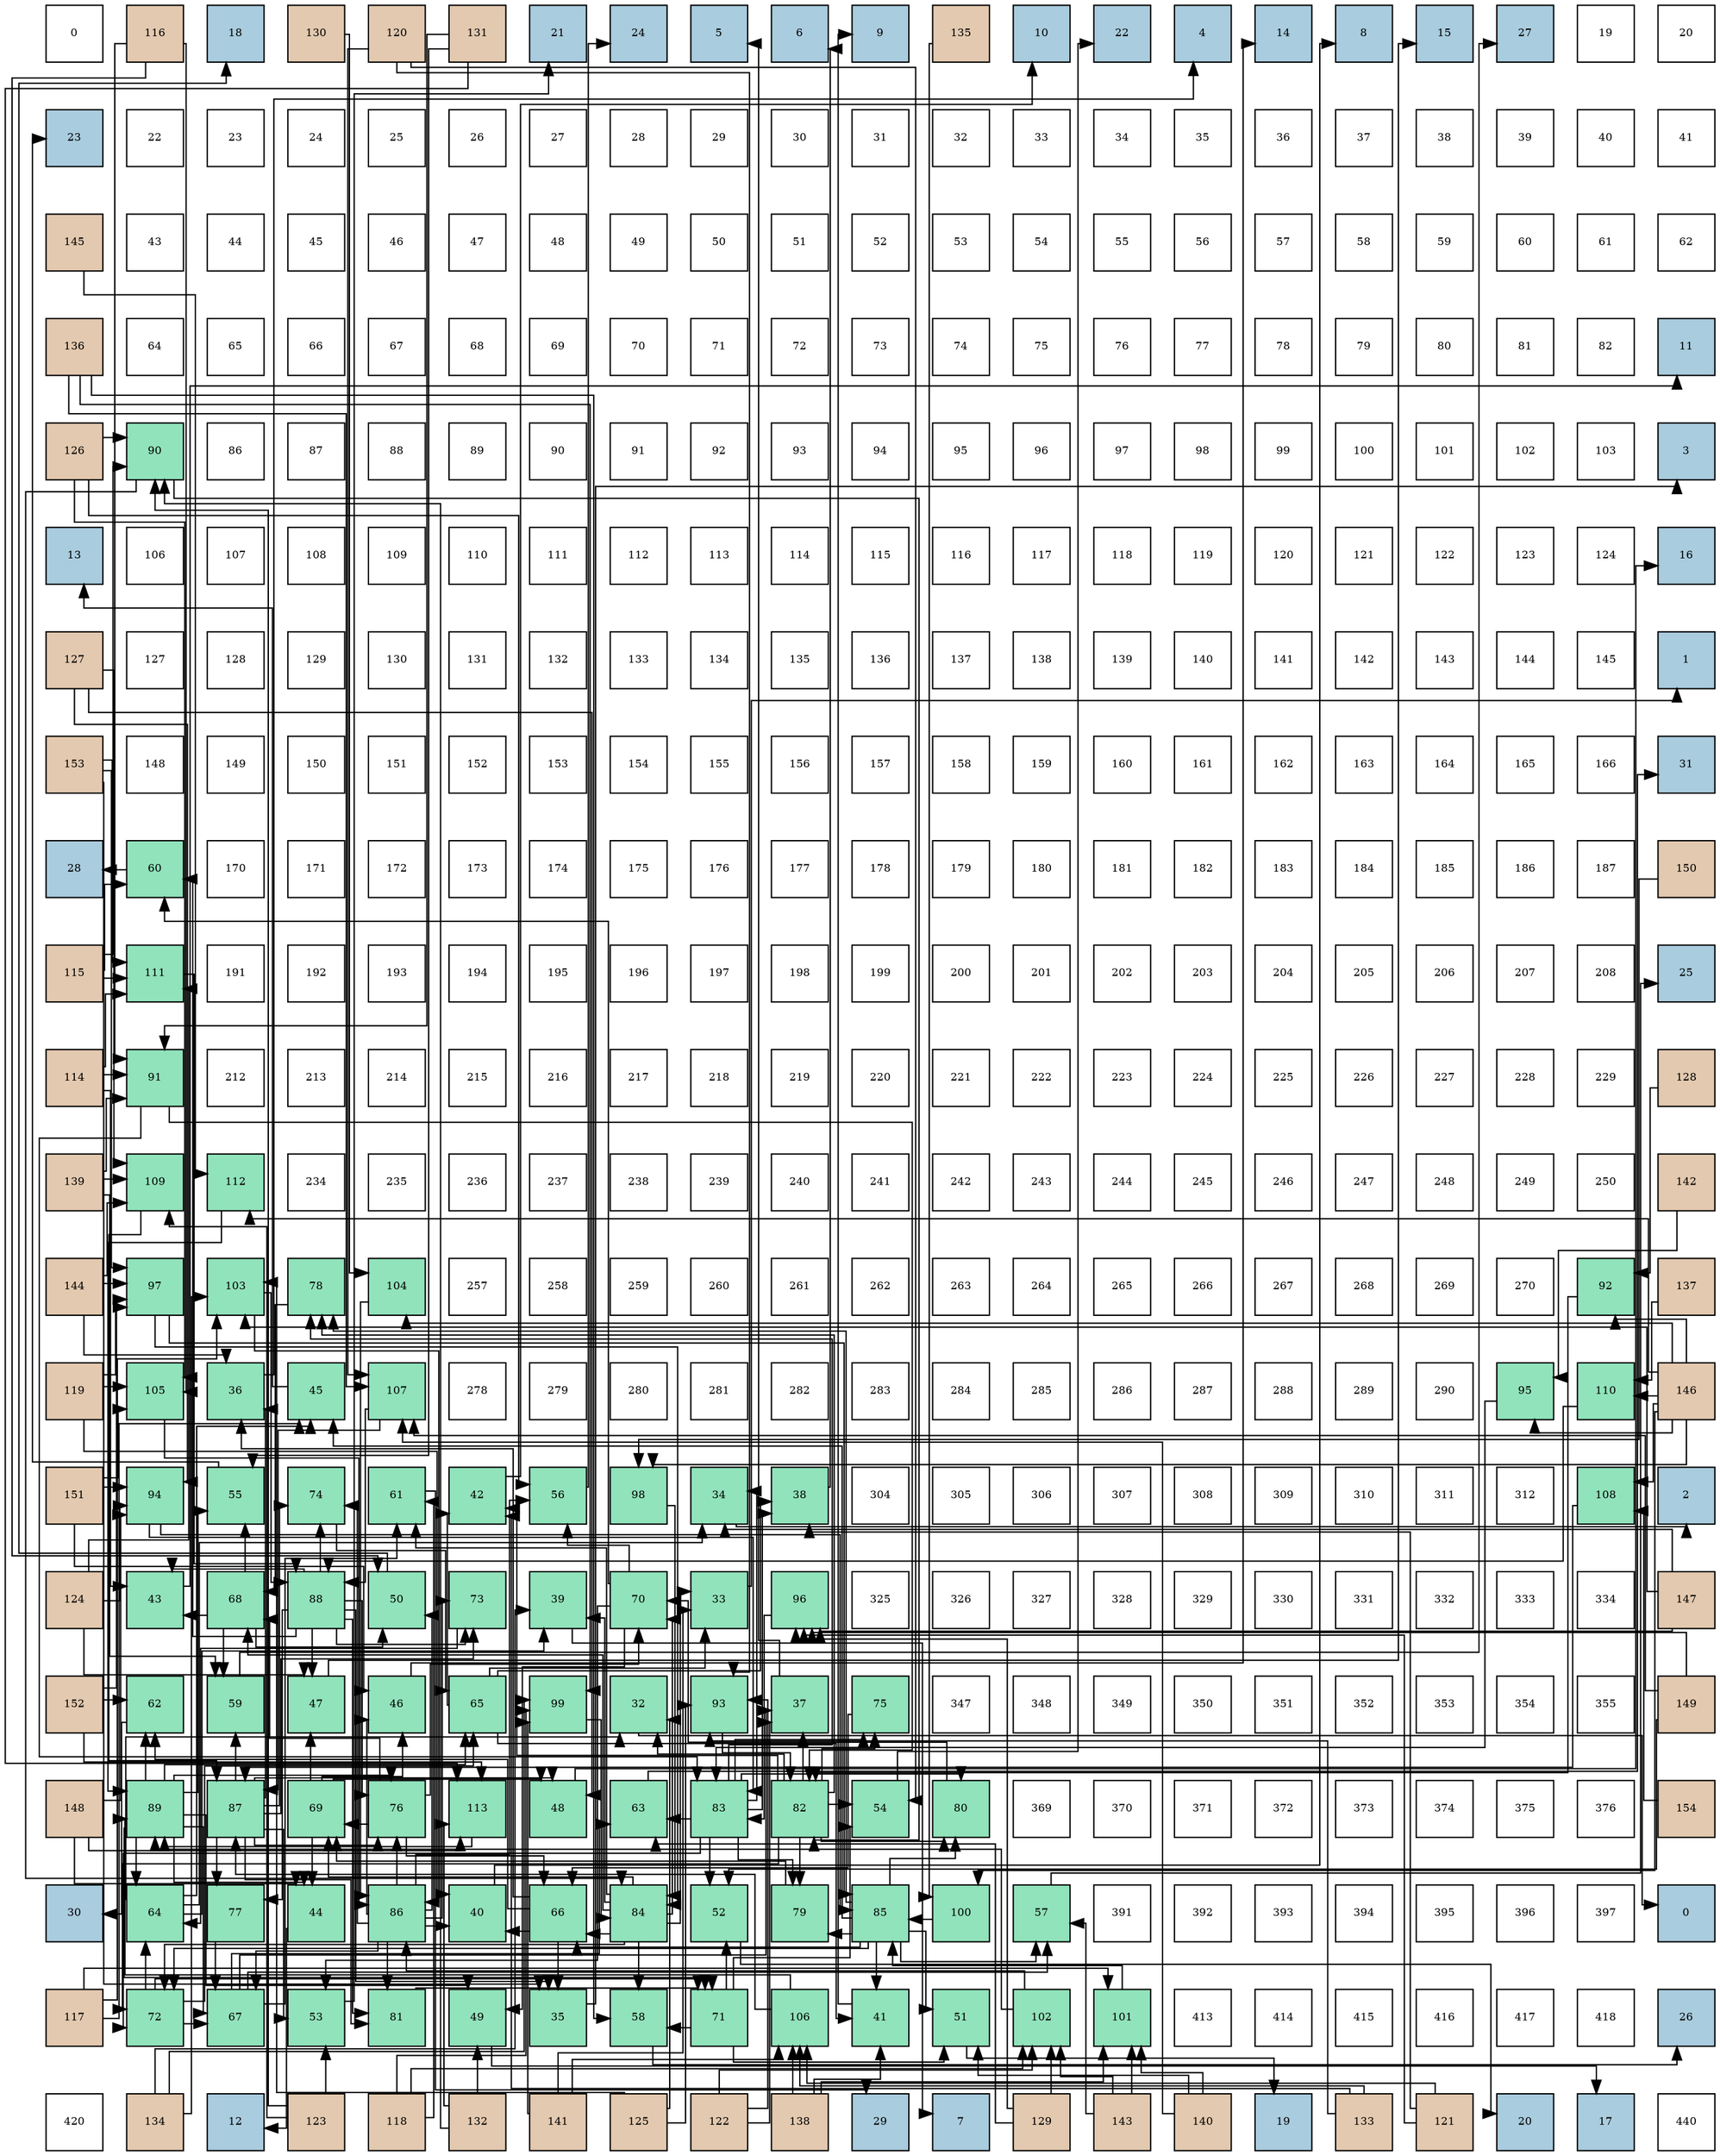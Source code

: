 digraph layout{
 rankdir=TB;
 splines=ortho;
 node [style=filled shape=square fixedsize=true width=0.6];
0[label="0", fontsize=8, fillcolor="#ffffff"];
1[label="116", fontsize=8, fillcolor="#e3c9af"];
2[label="18", fontsize=8, fillcolor="#a9ccde"];
3[label="130", fontsize=8, fillcolor="#e3c9af"];
4[label="120", fontsize=8, fillcolor="#e3c9af"];
5[label="131", fontsize=8, fillcolor="#e3c9af"];
6[label="21", fontsize=8, fillcolor="#a9ccde"];
7[label="24", fontsize=8, fillcolor="#a9ccde"];
8[label="5", fontsize=8, fillcolor="#a9ccde"];
9[label="6", fontsize=8, fillcolor="#a9ccde"];
10[label="9", fontsize=8, fillcolor="#a9ccde"];
11[label="135", fontsize=8, fillcolor="#e3c9af"];
12[label="10", fontsize=8, fillcolor="#a9ccde"];
13[label="22", fontsize=8, fillcolor="#a9ccde"];
14[label="4", fontsize=8, fillcolor="#a9ccde"];
15[label="14", fontsize=8, fillcolor="#a9ccde"];
16[label="8", fontsize=8, fillcolor="#a9ccde"];
17[label="15", fontsize=8, fillcolor="#a9ccde"];
18[label="27", fontsize=8, fillcolor="#a9ccde"];
19[label="19", fontsize=8, fillcolor="#ffffff"];
20[label="20", fontsize=8, fillcolor="#ffffff"];
21[label="23", fontsize=8, fillcolor="#a9ccde"];
22[label="22", fontsize=8, fillcolor="#ffffff"];
23[label="23", fontsize=8, fillcolor="#ffffff"];
24[label="24", fontsize=8, fillcolor="#ffffff"];
25[label="25", fontsize=8, fillcolor="#ffffff"];
26[label="26", fontsize=8, fillcolor="#ffffff"];
27[label="27", fontsize=8, fillcolor="#ffffff"];
28[label="28", fontsize=8, fillcolor="#ffffff"];
29[label="29", fontsize=8, fillcolor="#ffffff"];
30[label="30", fontsize=8, fillcolor="#ffffff"];
31[label="31", fontsize=8, fillcolor="#ffffff"];
32[label="32", fontsize=8, fillcolor="#ffffff"];
33[label="33", fontsize=8, fillcolor="#ffffff"];
34[label="34", fontsize=8, fillcolor="#ffffff"];
35[label="35", fontsize=8, fillcolor="#ffffff"];
36[label="36", fontsize=8, fillcolor="#ffffff"];
37[label="37", fontsize=8, fillcolor="#ffffff"];
38[label="38", fontsize=8, fillcolor="#ffffff"];
39[label="39", fontsize=8, fillcolor="#ffffff"];
40[label="40", fontsize=8, fillcolor="#ffffff"];
41[label="41", fontsize=8, fillcolor="#ffffff"];
42[label="145", fontsize=8, fillcolor="#e3c9af"];
43[label="43", fontsize=8, fillcolor="#ffffff"];
44[label="44", fontsize=8, fillcolor="#ffffff"];
45[label="45", fontsize=8, fillcolor="#ffffff"];
46[label="46", fontsize=8, fillcolor="#ffffff"];
47[label="47", fontsize=8, fillcolor="#ffffff"];
48[label="48", fontsize=8, fillcolor="#ffffff"];
49[label="49", fontsize=8, fillcolor="#ffffff"];
50[label="50", fontsize=8, fillcolor="#ffffff"];
51[label="51", fontsize=8, fillcolor="#ffffff"];
52[label="52", fontsize=8, fillcolor="#ffffff"];
53[label="53", fontsize=8, fillcolor="#ffffff"];
54[label="54", fontsize=8, fillcolor="#ffffff"];
55[label="55", fontsize=8, fillcolor="#ffffff"];
56[label="56", fontsize=8, fillcolor="#ffffff"];
57[label="57", fontsize=8, fillcolor="#ffffff"];
58[label="58", fontsize=8, fillcolor="#ffffff"];
59[label="59", fontsize=8, fillcolor="#ffffff"];
60[label="60", fontsize=8, fillcolor="#ffffff"];
61[label="61", fontsize=8, fillcolor="#ffffff"];
62[label="62", fontsize=8, fillcolor="#ffffff"];
63[label="136", fontsize=8, fillcolor="#e3c9af"];
64[label="64", fontsize=8, fillcolor="#ffffff"];
65[label="65", fontsize=8, fillcolor="#ffffff"];
66[label="66", fontsize=8, fillcolor="#ffffff"];
67[label="67", fontsize=8, fillcolor="#ffffff"];
68[label="68", fontsize=8, fillcolor="#ffffff"];
69[label="69", fontsize=8, fillcolor="#ffffff"];
70[label="70", fontsize=8, fillcolor="#ffffff"];
71[label="71", fontsize=8, fillcolor="#ffffff"];
72[label="72", fontsize=8, fillcolor="#ffffff"];
73[label="73", fontsize=8, fillcolor="#ffffff"];
74[label="74", fontsize=8, fillcolor="#ffffff"];
75[label="75", fontsize=8, fillcolor="#ffffff"];
76[label="76", fontsize=8, fillcolor="#ffffff"];
77[label="77", fontsize=8, fillcolor="#ffffff"];
78[label="78", fontsize=8, fillcolor="#ffffff"];
79[label="79", fontsize=8, fillcolor="#ffffff"];
80[label="80", fontsize=8, fillcolor="#ffffff"];
81[label="81", fontsize=8, fillcolor="#ffffff"];
82[label="82", fontsize=8, fillcolor="#ffffff"];
83[label="11", fontsize=8, fillcolor="#a9ccde"];
84[label="126", fontsize=8, fillcolor="#e3c9af"];
85[label="90", fontsize=8, fillcolor="#91e3bb"];
86[label="86", fontsize=8, fillcolor="#ffffff"];
87[label="87", fontsize=8, fillcolor="#ffffff"];
88[label="88", fontsize=8, fillcolor="#ffffff"];
89[label="89", fontsize=8, fillcolor="#ffffff"];
90[label="90", fontsize=8, fillcolor="#ffffff"];
91[label="91", fontsize=8, fillcolor="#ffffff"];
92[label="92", fontsize=8, fillcolor="#ffffff"];
93[label="93", fontsize=8, fillcolor="#ffffff"];
94[label="94", fontsize=8, fillcolor="#ffffff"];
95[label="95", fontsize=8, fillcolor="#ffffff"];
96[label="96", fontsize=8, fillcolor="#ffffff"];
97[label="97", fontsize=8, fillcolor="#ffffff"];
98[label="98", fontsize=8, fillcolor="#ffffff"];
99[label="99", fontsize=8, fillcolor="#ffffff"];
100[label="100", fontsize=8, fillcolor="#ffffff"];
101[label="101", fontsize=8, fillcolor="#ffffff"];
102[label="102", fontsize=8, fillcolor="#ffffff"];
103[label="103", fontsize=8, fillcolor="#ffffff"];
104[label="3", fontsize=8, fillcolor="#a9ccde"];
105[label="13", fontsize=8, fillcolor="#a9ccde"];
106[label="106", fontsize=8, fillcolor="#ffffff"];
107[label="107", fontsize=8, fillcolor="#ffffff"];
108[label="108", fontsize=8, fillcolor="#ffffff"];
109[label="109", fontsize=8, fillcolor="#ffffff"];
110[label="110", fontsize=8, fillcolor="#ffffff"];
111[label="111", fontsize=8, fillcolor="#ffffff"];
112[label="112", fontsize=8, fillcolor="#ffffff"];
113[label="113", fontsize=8, fillcolor="#ffffff"];
114[label="114", fontsize=8, fillcolor="#ffffff"];
115[label="115", fontsize=8, fillcolor="#ffffff"];
116[label="116", fontsize=8, fillcolor="#ffffff"];
117[label="117", fontsize=8, fillcolor="#ffffff"];
118[label="118", fontsize=8, fillcolor="#ffffff"];
119[label="119", fontsize=8, fillcolor="#ffffff"];
120[label="120", fontsize=8, fillcolor="#ffffff"];
121[label="121", fontsize=8, fillcolor="#ffffff"];
122[label="122", fontsize=8, fillcolor="#ffffff"];
123[label="123", fontsize=8, fillcolor="#ffffff"];
124[label="124", fontsize=8, fillcolor="#ffffff"];
125[label="16", fontsize=8, fillcolor="#a9ccde"];
126[label="127", fontsize=8, fillcolor="#e3c9af"];
127[label="127", fontsize=8, fillcolor="#ffffff"];
128[label="128", fontsize=8, fillcolor="#ffffff"];
129[label="129", fontsize=8, fillcolor="#ffffff"];
130[label="130", fontsize=8, fillcolor="#ffffff"];
131[label="131", fontsize=8, fillcolor="#ffffff"];
132[label="132", fontsize=8, fillcolor="#ffffff"];
133[label="133", fontsize=8, fillcolor="#ffffff"];
134[label="134", fontsize=8, fillcolor="#ffffff"];
135[label="135", fontsize=8, fillcolor="#ffffff"];
136[label="136", fontsize=8, fillcolor="#ffffff"];
137[label="137", fontsize=8, fillcolor="#ffffff"];
138[label="138", fontsize=8, fillcolor="#ffffff"];
139[label="139", fontsize=8, fillcolor="#ffffff"];
140[label="140", fontsize=8, fillcolor="#ffffff"];
141[label="141", fontsize=8, fillcolor="#ffffff"];
142[label="142", fontsize=8, fillcolor="#ffffff"];
143[label="143", fontsize=8, fillcolor="#ffffff"];
144[label="144", fontsize=8, fillcolor="#ffffff"];
145[label="145", fontsize=8, fillcolor="#ffffff"];
146[label="1", fontsize=8, fillcolor="#a9ccde"];
147[label="153", fontsize=8, fillcolor="#e3c9af"];
148[label="148", fontsize=8, fillcolor="#ffffff"];
149[label="149", fontsize=8, fillcolor="#ffffff"];
150[label="150", fontsize=8, fillcolor="#ffffff"];
151[label="151", fontsize=8, fillcolor="#ffffff"];
152[label="152", fontsize=8, fillcolor="#ffffff"];
153[label="153", fontsize=8, fillcolor="#ffffff"];
154[label="154", fontsize=8, fillcolor="#ffffff"];
155[label="155", fontsize=8, fillcolor="#ffffff"];
156[label="156", fontsize=8, fillcolor="#ffffff"];
157[label="157", fontsize=8, fillcolor="#ffffff"];
158[label="158", fontsize=8, fillcolor="#ffffff"];
159[label="159", fontsize=8, fillcolor="#ffffff"];
160[label="160", fontsize=8, fillcolor="#ffffff"];
161[label="161", fontsize=8, fillcolor="#ffffff"];
162[label="162", fontsize=8, fillcolor="#ffffff"];
163[label="163", fontsize=8, fillcolor="#ffffff"];
164[label="164", fontsize=8, fillcolor="#ffffff"];
165[label="165", fontsize=8, fillcolor="#ffffff"];
166[label="166", fontsize=8, fillcolor="#ffffff"];
167[label="31", fontsize=8, fillcolor="#a9ccde"];
168[label="28", fontsize=8, fillcolor="#a9ccde"];
169[label="60", fontsize=8, fillcolor="#91e3bb"];
170[label="170", fontsize=8, fillcolor="#ffffff"];
171[label="171", fontsize=8, fillcolor="#ffffff"];
172[label="172", fontsize=8, fillcolor="#ffffff"];
173[label="173", fontsize=8, fillcolor="#ffffff"];
174[label="174", fontsize=8, fillcolor="#ffffff"];
175[label="175", fontsize=8, fillcolor="#ffffff"];
176[label="176", fontsize=8, fillcolor="#ffffff"];
177[label="177", fontsize=8, fillcolor="#ffffff"];
178[label="178", fontsize=8, fillcolor="#ffffff"];
179[label="179", fontsize=8, fillcolor="#ffffff"];
180[label="180", fontsize=8, fillcolor="#ffffff"];
181[label="181", fontsize=8, fillcolor="#ffffff"];
182[label="182", fontsize=8, fillcolor="#ffffff"];
183[label="183", fontsize=8, fillcolor="#ffffff"];
184[label="184", fontsize=8, fillcolor="#ffffff"];
185[label="185", fontsize=8, fillcolor="#ffffff"];
186[label="186", fontsize=8, fillcolor="#ffffff"];
187[label="187", fontsize=8, fillcolor="#ffffff"];
188[label="150", fontsize=8, fillcolor="#e3c9af"];
189[label="115", fontsize=8, fillcolor="#e3c9af"];
190[label="111", fontsize=8, fillcolor="#91e3bb"];
191[label="191", fontsize=8, fillcolor="#ffffff"];
192[label="192", fontsize=8, fillcolor="#ffffff"];
193[label="193", fontsize=8, fillcolor="#ffffff"];
194[label="194", fontsize=8, fillcolor="#ffffff"];
195[label="195", fontsize=8, fillcolor="#ffffff"];
196[label="196", fontsize=8, fillcolor="#ffffff"];
197[label="197", fontsize=8, fillcolor="#ffffff"];
198[label="198", fontsize=8, fillcolor="#ffffff"];
199[label="199", fontsize=8, fillcolor="#ffffff"];
200[label="200", fontsize=8, fillcolor="#ffffff"];
201[label="201", fontsize=8, fillcolor="#ffffff"];
202[label="202", fontsize=8, fillcolor="#ffffff"];
203[label="203", fontsize=8, fillcolor="#ffffff"];
204[label="204", fontsize=8, fillcolor="#ffffff"];
205[label="205", fontsize=8, fillcolor="#ffffff"];
206[label="206", fontsize=8, fillcolor="#ffffff"];
207[label="207", fontsize=8, fillcolor="#ffffff"];
208[label="208", fontsize=8, fillcolor="#ffffff"];
209[label="25", fontsize=8, fillcolor="#a9ccde"];
210[label="114", fontsize=8, fillcolor="#e3c9af"];
211[label="91", fontsize=8, fillcolor="#91e3bb"];
212[label="212", fontsize=8, fillcolor="#ffffff"];
213[label="213", fontsize=8, fillcolor="#ffffff"];
214[label="214", fontsize=8, fillcolor="#ffffff"];
215[label="215", fontsize=8, fillcolor="#ffffff"];
216[label="216", fontsize=8, fillcolor="#ffffff"];
217[label="217", fontsize=8, fillcolor="#ffffff"];
218[label="218", fontsize=8, fillcolor="#ffffff"];
219[label="219", fontsize=8, fillcolor="#ffffff"];
220[label="220", fontsize=8, fillcolor="#ffffff"];
221[label="221", fontsize=8, fillcolor="#ffffff"];
222[label="222", fontsize=8, fillcolor="#ffffff"];
223[label="223", fontsize=8, fillcolor="#ffffff"];
224[label="224", fontsize=8, fillcolor="#ffffff"];
225[label="225", fontsize=8, fillcolor="#ffffff"];
226[label="226", fontsize=8, fillcolor="#ffffff"];
227[label="227", fontsize=8, fillcolor="#ffffff"];
228[label="228", fontsize=8, fillcolor="#ffffff"];
229[label="229", fontsize=8, fillcolor="#ffffff"];
230[label="128", fontsize=8, fillcolor="#e3c9af"];
231[label="139", fontsize=8, fillcolor="#e3c9af"];
232[label="109", fontsize=8, fillcolor="#91e3bb"];
233[label="112", fontsize=8, fillcolor="#91e3bb"];
234[label="234", fontsize=8, fillcolor="#ffffff"];
235[label="235", fontsize=8, fillcolor="#ffffff"];
236[label="236", fontsize=8, fillcolor="#ffffff"];
237[label="237", fontsize=8, fillcolor="#ffffff"];
238[label="238", fontsize=8, fillcolor="#ffffff"];
239[label="239", fontsize=8, fillcolor="#ffffff"];
240[label="240", fontsize=8, fillcolor="#ffffff"];
241[label="241", fontsize=8, fillcolor="#ffffff"];
242[label="242", fontsize=8, fillcolor="#ffffff"];
243[label="243", fontsize=8, fillcolor="#ffffff"];
244[label="244", fontsize=8, fillcolor="#ffffff"];
245[label="245", fontsize=8, fillcolor="#ffffff"];
246[label="246", fontsize=8, fillcolor="#ffffff"];
247[label="247", fontsize=8, fillcolor="#ffffff"];
248[label="248", fontsize=8, fillcolor="#ffffff"];
249[label="249", fontsize=8, fillcolor="#ffffff"];
250[label="250", fontsize=8, fillcolor="#ffffff"];
251[label="142", fontsize=8, fillcolor="#e3c9af"];
252[label="144", fontsize=8, fillcolor="#e3c9af"];
253[label="97", fontsize=8, fillcolor="#91e3bb"];
254[label="103", fontsize=8, fillcolor="#91e3bb"];
255[label="78", fontsize=8, fillcolor="#91e3bb"];
256[label="104", fontsize=8, fillcolor="#91e3bb"];
257[label="257", fontsize=8, fillcolor="#ffffff"];
258[label="258", fontsize=8, fillcolor="#ffffff"];
259[label="259", fontsize=8, fillcolor="#ffffff"];
260[label="260", fontsize=8, fillcolor="#ffffff"];
261[label="261", fontsize=8, fillcolor="#ffffff"];
262[label="262", fontsize=8, fillcolor="#ffffff"];
263[label="263", fontsize=8, fillcolor="#ffffff"];
264[label="264", fontsize=8, fillcolor="#ffffff"];
265[label="265", fontsize=8, fillcolor="#ffffff"];
266[label="266", fontsize=8, fillcolor="#ffffff"];
267[label="267", fontsize=8, fillcolor="#ffffff"];
268[label="268", fontsize=8, fillcolor="#ffffff"];
269[label="269", fontsize=8, fillcolor="#ffffff"];
270[label="270", fontsize=8, fillcolor="#ffffff"];
271[label="92", fontsize=8, fillcolor="#91e3bb"];
272[label="137", fontsize=8, fillcolor="#e3c9af"];
273[label="119", fontsize=8, fillcolor="#e3c9af"];
274[label="105", fontsize=8, fillcolor="#91e3bb"];
275[label="36", fontsize=8, fillcolor="#91e3bb"];
276[label="45", fontsize=8, fillcolor="#91e3bb"];
277[label="107", fontsize=8, fillcolor="#91e3bb"];
278[label="278", fontsize=8, fillcolor="#ffffff"];
279[label="279", fontsize=8, fillcolor="#ffffff"];
280[label="280", fontsize=8, fillcolor="#ffffff"];
281[label="281", fontsize=8, fillcolor="#ffffff"];
282[label="282", fontsize=8, fillcolor="#ffffff"];
283[label="283", fontsize=8, fillcolor="#ffffff"];
284[label="284", fontsize=8, fillcolor="#ffffff"];
285[label="285", fontsize=8, fillcolor="#ffffff"];
286[label="286", fontsize=8, fillcolor="#ffffff"];
287[label="287", fontsize=8, fillcolor="#ffffff"];
288[label="288", fontsize=8, fillcolor="#ffffff"];
289[label="289", fontsize=8, fillcolor="#ffffff"];
290[label="290", fontsize=8, fillcolor="#ffffff"];
291[label="95", fontsize=8, fillcolor="#91e3bb"];
292[label="110", fontsize=8, fillcolor="#91e3bb"];
293[label="146", fontsize=8, fillcolor="#e3c9af"];
294[label="151", fontsize=8, fillcolor="#e3c9af"];
295[label="94", fontsize=8, fillcolor="#91e3bb"];
296[label="55", fontsize=8, fillcolor="#91e3bb"];
297[label="74", fontsize=8, fillcolor="#91e3bb"];
298[label="61", fontsize=8, fillcolor="#91e3bb"];
299[label="42", fontsize=8, fillcolor="#91e3bb"];
300[label="56", fontsize=8, fillcolor="#91e3bb"];
301[label="98", fontsize=8, fillcolor="#91e3bb"];
302[label="34", fontsize=8, fillcolor="#91e3bb"];
303[label="38", fontsize=8, fillcolor="#91e3bb"];
304[label="304", fontsize=8, fillcolor="#ffffff"];
305[label="305", fontsize=8, fillcolor="#ffffff"];
306[label="306", fontsize=8, fillcolor="#ffffff"];
307[label="307", fontsize=8, fillcolor="#ffffff"];
308[label="308", fontsize=8, fillcolor="#ffffff"];
309[label="309", fontsize=8, fillcolor="#ffffff"];
310[label="310", fontsize=8, fillcolor="#ffffff"];
311[label="311", fontsize=8, fillcolor="#ffffff"];
312[label="312", fontsize=8, fillcolor="#ffffff"];
313[label="108", fontsize=8, fillcolor="#91e3bb"];
314[label="2", fontsize=8, fillcolor="#a9ccde"];
315[label="124", fontsize=8, fillcolor="#e3c9af"];
316[label="43", fontsize=8, fillcolor="#91e3bb"];
317[label="68", fontsize=8, fillcolor="#91e3bb"];
318[label="88", fontsize=8, fillcolor="#91e3bb"];
319[label="50", fontsize=8, fillcolor="#91e3bb"];
320[label="73", fontsize=8, fillcolor="#91e3bb"];
321[label="39", fontsize=8, fillcolor="#91e3bb"];
322[label="70", fontsize=8, fillcolor="#91e3bb"];
323[label="33", fontsize=8, fillcolor="#91e3bb"];
324[label="96", fontsize=8, fillcolor="#91e3bb"];
325[label="325", fontsize=8, fillcolor="#ffffff"];
326[label="326", fontsize=8, fillcolor="#ffffff"];
327[label="327", fontsize=8, fillcolor="#ffffff"];
328[label="328", fontsize=8, fillcolor="#ffffff"];
329[label="329", fontsize=8, fillcolor="#ffffff"];
330[label="330", fontsize=8, fillcolor="#ffffff"];
331[label="331", fontsize=8, fillcolor="#ffffff"];
332[label="332", fontsize=8, fillcolor="#ffffff"];
333[label="333", fontsize=8, fillcolor="#ffffff"];
334[label="334", fontsize=8, fillcolor="#ffffff"];
335[label="147", fontsize=8, fillcolor="#e3c9af"];
336[label="152", fontsize=8, fillcolor="#e3c9af"];
337[label="62", fontsize=8, fillcolor="#91e3bb"];
338[label="59", fontsize=8, fillcolor="#91e3bb"];
339[label="47", fontsize=8, fillcolor="#91e3bb"];
340[label="46", fontsize=8, fillcolor="#91e3bb"];
341[label="65", fontsize=8, fillcolor="#91e3bb"];
342[label="99", fontsize=8, fillcolor="#91e3bb"];
343[label="32", fontsize=8, fillcolor="#91e3bb"];
344[label="93", fontsize=8, fillcolor="#91e3bb"];
345[label="37", fontsize=8, fillcolor="#91e3bb"];
346[label="75", fontsize=8, fillcolor="#91e3bb"];
347[label="347", fontsize=8, fillcolor="#ffffff"];
348[label="348", fontsize=8, fillcolor="#ffffff"];
349[label="349", fontsize=8, fillcolor="#ffffff"];
350[label="350", fontsize=8, fillcolor="#ffffff"];
351[label="351", fontsize=8, fillcolor="#ffffff"];
352[label="352", fontsize=8, fillcolor="#ffffff"];
353[label="353", fontsize=8, fillcolor="#ffffff"];
354[label="354", fontsize=8, fillcolor="#ffffff"];
355[label="355", fontsize=8, fillcolor="#ffffff"];
356[label="149", fontsize=8, fillcolor="#e3c9af"];
357[label="148", fontsize=8, fillcolor="#e3c9af"];
358[label="89", fontsize=8, fillcolor="#91e3bb"];
359[label="87", fontsize=8, fillcolor="#91e3bb"];
360[label="69", fontsize=8, fillcolor="#91e3bb"];
361[label="76", fontsize=8, fillcolor="#91e3bb"];
362[label="113", fontsize=8, fillcolor="#91e3bb"];
363[label="48", fontsize=8, fillcolor="#91e3bb"];
364[label="63", fontsize=8, fillcolor="#91e3bb"];
365[label="83", fontsize=8, fillcolor="#91e3bb"];
366[label="82", fontsize=8, fillcolor="#91e3bb"];
367[label="54", fontsize=8, fillcolor="#91e3bb"];
368[label="80", fontsize=8, fillcolor="#91e3bb"];
369[label="369", fontsize=8, fillcolor="#ffffff"];
370[label="370", fontsize=8, fillcolor="#ffffff"];
371[label="371", fontsize=8, fillcolor="#ffffff"];
372[label="372", fontsize=8, fillcolor="#ffffff"];
373[label="373", fontsize=8, fillcolor="#ffffff"];
374[label="374", fontsize=8, fillcolor="#ffffff"];
375[label="375", fontsize=8, fillcolor="#ffffff"];
376[label="376", fontsize=8, fillcolor="#ffffff"];
377[label="154", fontsize=8, fillcolor="#e3c9af"];
378[label="30", fontsize=8, fillcolor="#a9ccde"];
379[label="64", fontsize=8, fillcolor="#91e3bb"];
380[label="77", fontsize=8, fillcolor="#91e3bb"];
381[label="44", fontsize=8, fillcolor="#91e3bb"];
382[label="86", fontsize=8, fillcolor="#91e3bb"];
383[label="40", fontsize=8, fillcolor="#91e3bb"];
384[label="66", fontsize=8, fillcolor="#91e3bb"];
385[label="84", fontsize=8, fillcolor="#91e3bb"];
386[label="52", fontsize=8, fillcolor="#91e3bb"];
387[label="79", fontsize=8, fillcolor="#91e3bb"];
388[label="85", fontsize=8, fillcolor="#91e3bb"];
389[label="100", fontsize=8, fillcolor="#91e3bb"];
390[label="57", fontsize=8, fillcolor="#91e3bb"];
391[label="391", fontsize=8, fillcolor="#ffffff"];
392[label="392", fontsize=8, fillcolor="#ffffff"];
393[label="393", fontsize=8, fillcolor="#ffffff"];
394[label="394", fontsize=8, fillcolor="#ffffff"];
395[label="395", fontsize=8, fillcolor="#ffffff"];
396[label="396", fontsize=8, fillcolor="#ffffff"];
397[label="397", fontsize=8, fillcolor="#ffffff"];
398[label="0", fontsize=8, fillcolor="#a9ccde"];
399[label="117", fontsize=8, fillcolor="#e3c9af"];
400[label="72", fontsize=8, fillcolor="#91e3bb"];
401[label="67", fontsize=8, fillcolor="#91e3bb"];
402[label="53", fontsize=8, fillcolor="#91e3bb"];
403[label="81", fontsize=8, fillcolor="#91e3bb"];
404[label="49", fontsize=8, fillcolor="#91e3bb"];
405[label="35", fontsize=8, fillcolor="#91e3bb"];
406[label="58", fontsize=8, fillcolor="#91e3bb"];
407[label="71", fontsize=8, fillcolor="#91e3bb"];
408[label="106", fontsize=8, fillcolor="#91e3bb"];
409[label="41", fontsize=8, fillcolor="#91e3bb"];
410[label="51", fontsize=8, fillcolor="#91e3bb"];
411[label="102", fontsize=8, fillcolor="#91e3bb"];
412[label="101", fontsize=8, fillcolor="#91e3bb"];
413[label="413", fontsize=8, fillcolor="#ffffff"];
414[label="414", fontsize=8, fillcolor="#ffffff"];
415[label="415", fontsize=8, fillcolor="#ffffff"];
416[label="416", fontsize=8, fillcolor="#ffffff"];
417[label="417", fontsize=8, fillcolor="#ffffff"];
418[label="418", fontsize=8, fillcolor="#ffffff"];
419[label="26", fontsize=8, fillcolor="#a9ccde"];
420[label="420", fontsize=8, fillcolor="#ffffff"];
421[label="134", fontsize=8, fillcolor="#e3c9af"];
422[label="12", fontsize=8, fillcolor="#a9ccde"];
423[label="123", fontsize=8, fillcolor="#e3c9af"];
424[label="118", fontsize=8, fillcolor="#e3c9af"];
425[label="132", fontsize=8, fillcolor="#e3c9af"];
426[label="141", fontsize=8, fillcolor="#e3c9af"];
427[label="125", fontsize=8, fillcolor="#e3c9af"];
428[label="122", fontsize=8, fillcolor="#e3c9af"];
429[label="138", fontsize=8, fillcolor="#e3c9af"];
430[label="29", fontsize=8, fillcolor="#a9ccde"];
431[label="7", fontsize=8, fillcolor="#a9ccde"];
432[label="129", fontsize=8, fillcolor="#e3c9af"];
433[label="143", fontsize=8, fillcolor="#e3c9af"];
434[label="140", fontsize=8, fillcolor="#e3c9af"];
435[label="19", fontsize=8, fillcolor="#a9ccde"];
436[label="133", fontsize=8, fillcolor="#e3c9af"];
437[label="121", fontsize=8, fillcolor="#e3c9af"];
438[label="20", fontsize=8, fillcolor="#a9ccde"];
439[label="17", fontsize=8, fillcolor="#a9ccde"];
440[label="440", fontsize=8, fillcolor="#ffffff"];
edge [constraint=false, style=vis];343 -> 398;
323 -> 146;
302 -> 314;
405 -> 104;
275 -> 14;
345 -> 8;
303 -> 9;
321 -> 431;
383 -> 16;
409 -> 10;
299 -> 12;
316 -> 83;
381 -> 422;
276 -> 105;
340 -> 15;
339 -> 17;
363 -> 125;
404 -> 439;
319 -> 2;
410 -> 435;
386 -> 438;
402 -> 6;
367 -> 13;
296 -> 21;
300 -> 7;
390 -> 209;
406 -> 419;
338 -> 18;
169 -> 168;
298 -> 430;
337 -> 378;
364 -> 167;
379 -> 343;
379 -> 302;
379 -> 321;
379 -> 276;
341 -> 323;
341 -> 303;
341 -> 409;
341 -> 299;
384 -> 405;
384 -> 275;
384 -> 383;
384 -> 337;
401 -> 345;
401 -> 390;
401 -> 298;
401 -> 364;
317 -> 316;
317 -> 319;
317 -> 296;
317 -> 338;
360 -> 381;
360 -> 340;
360 -> 339;
360 -> 363;
322 -> 404;
322 -> 402;
322 -> 300;
322 -> 169;
407 -> 410;
407 -> 386;
407 -> 367;
407 -> 406;
400 -> 379;
400 -> 341;
400 -> 401;
400 -> 407;
320 -> 379;
297 -> 341;
346 -> 384;
361 -> 384;
361 -> 317;
361 -> 360;
361 -> 322;
380 -> 401;
255 -> 317;
387 -> 360;
368 -> 322;
403 -> 407;
366 -> 343;
366 -> 345;
366 -> 299;
366 -> 367;
366 -> 400;
366 -> 346;
366 -> 255;
366 -> 387;
366 -> 368;
365 -> 302;
365 -> 303;
365 -> 386;
365 -> 364;
365 -> 400;
365 -> 346;
365 -> 255;
365 -> 387;
365 -> 368;
385 -> 323;
385 -> 321;
385 -> 406;
385 -> 298;
385 -> 384;
385 -> 317;
385 -> 360;
385 -> 322;
385 -> 400;
388 -> 409;
388 -> 276;
388 -> 410;
388 -> 390;
388 -> 384;
388 -> 400;
388 -> 255;
388 -> 387;
388 -> 368;
382 -> 383;
382 -> 340;
382 -> 319;
382 -> 300;
382 -> 401;
382 -> 320;
382 -> 297;
382 -> 361;
382 -> 403;
359 -> 275;
359 -> 363;
359 -> 402;
359 -> 338;
359 -> 320;
359 -> 297;
359 -> 361;
359 -> 380;
359 -> 403;
318 -> 405;
318 -> 316;
318 -> 339;
318 -> 169;
318 -> 320;
318 -> 297;
318 -> 361;
318 -> 380;
318 -> 403;
358 -> 381;
358 -> 404;
358 -> 296;
358 -> 337;
358 -> 379;
358 -> 341;
358 -> 401;
358 -> 407;
358 -> 361;
85 -> 366;
85 -> 385;
211 -> 366;
211 -> 365;
271 -> 366;
344 -> 366;
295 -> 365;
295 -> 388;
291 -> 365;
324 -> 365;
253 -> 385;
253 -> 388;
301 -> 385;
342 -> 385;
389 -> 388;
412 -> 388;
411 -> 382;
411 -> 358;
254 -> 382;
254 -> 318;
256 -> 382;
274 -> 382;
408 -> 359;
408 -> 358;
277 -> 359;
277 -> 318;
313 -> 359;
232 -> 359;
292 -> 318;
190 -> 318;
233 -> 358;
362 -> 358;
210 -> 316;
210 -> 211;
210 -> 190;
189 -> 169;
189 -> 85;
189 -> 190;
1 -> 319;
1 -> 211;
1 -> 274;
399 -> 276;
399 -> 412;
399 -> 254;
424 -> 298;
424 -> 342;
424 -> 411;
273 -> 383;
273 -> 253;
273 -> 274;
4 -> 367;
4 -> 344;
4 -> 277;
437 -> 303;
437 -> 324;
437 -> 408;
428 -> 345;
428 -> 344;
428 -> 411;
423 -> 402;
423 -> 85;
423 -> 232;
315 -> 339;
315 -> 295;
315 -> 190;
427 -> 343;
427 -> 344;
427 -> 254;
84 -> 300;
84 -> 85;
84 -> 274;
126 -> 363;
126 -> 295;
126 -> 232;
230 -> 271;
432 -> 364;
432 -> 324;
432 -> 411;
3 -> 256;
5 -> 296;
5 -> 211;
5 -> 362;
425 -> 404;
425 -> 85;
425 -> 362;
436 -> 299;
436 -> 344;
436 -> 408;
421 -> 321;
421 -> 342;
421 -> 254;
11 -> 389;
63 -> 406;
63 -> 342;
63 -> 277;
272 -> 292;
429 -> 409;
429 -> 412;
429 -> 408;
231 -> 338;
231 -> 211;
231 -> 232;
434 -> 410;
434 -> 412;
434 -> 277;
426 -> 323;
426 -> 342;
426 -> 408;
251 -> 291;
433 -> 390;
433 -> 412;
433 -> 411;
252 -> 275;
252 -> 253;
252 -> 232;
42 -> 233;
293 -> 271;
293 -> 291;
293 -> 301;
293 -> 389;
293 -> 256;
293 -> 313;
293 -> 292;
293 -> 233;
335 -> 302;
335 -> 324;
335 -> 254;
357 -> 381;
357 -> 295;
357 -> 362;
356 -> 386;
356 -> 324;
356 -> 277;
188 -> 301;
294 -> 340;
294 -> 295;
294 -> 274;
336 -> 337;
336 -> 253;
336 -> 362;
147 -> 405;
147 -> 253;
147 -> 190;
377 -> 313;
edge [constraint=true, style=invis];
0 -> 21 -> 42 -> 63 -> 84 -> 105 -> 126 -> 147 -> 168 -> 189 -> 210 -> 231 -> 252 -> 273 -> 294 -> 315 -> 336 -> 357 -> 378 -> 399 -> 420;
1 -> 22 -> 43 -> 64 -> 85 -> 106 -> 127 -> 148 -> 169 -> 190 -> 211 -> 232 -> 253 -> 274 -> 295 -> 316 -> 337 -> 358 -> 379 -> 400 -> 421;
2 -> 23 -> 44 -> 65 -> 86 -> 107 -> 128 -> 149 -> 170 -> 191 -> 212 -> 233 -> 254 -> 275 -> 296 -> 317 -> 338 -> 359 -> 380 -> 401 -> 422;
3 -> 24 -> 45 -> 66 -> 87 -> 108 -> 129 -> 150 -> 171 -> 192 -> 213 -> 234 -> 255 -> 276 -> 297 -> 318 -> 339 -> 360 -> 381 -> 402 -> 423;
4 -> 25 -> 46 -> 67 -> 88 -> 109 -> 130 -> 151 -> 172 -> 193 -> 214 -> 235 -> 256 -> 277 -> 298 -> 319 -> 340 -> 361 -> 382 -> 403 -> 424;
5 -> 26 -> 47 -> 68 -> 89 -> 110 -> 131 -> 152 -> 173 -> 194 -> 215 -> 236 -> 257 -> 278 -> 299 -> 320 -> 341 -> 362 -> 383 -> 404 -> 425;
6 -> 27 -> 48 -> 69 -> 90 -> 111 -> 132 -> 153 -> 174 -> 195 -> 216 -> 237 -> 258 -> 279 -> 300 -> 321 -> 342 -> 363 -> 384 -> 405 -> 426;
7 -> 28 -> 49 -> 70 -> 91 -> 112 -> 133 -> 154 -> 175 -> 196 -> 217 -> 238 -> 259 -> 280 -> 301 -> 322 -> 343 -> 364 -> 385 -> 406 -> 427;
8 -> 29 -> 50 -> 71 -> 92 -> 113 -> 134 -> 155 -> 176 -> 197 -> 218 -> 239 -> 260 -> 281 -> 302 -> 323 -> 344 -> 365 -> 386 -> 407 -> 428;
9 -> 30 -> 51 -> 72 -> 93 -> 114 -> 135 -> 156 -> 177 -> 198 -> 219 -> 240 -> 261 -> 282 -> 303 -> 324 -> 345 -> 366 -> 387 -> 408 -> 429;
10 -> 31 -> 52 -> 73 -> 94 -> 115 -> 136 -> 157 -> 178 -> 199 -> 220 -> 241 -> 262 -> 283 -> 304 -> 325 -> 346 -> 367 -> 388 -> 409 -> 430;
11 -> 32 -> 53 -> 74 -> 95 -> 116 -> 137 -> 158 -> 179 -> 200 -> 221 -> 242 -> 263 -> 284 -> 305 -> 326 -> 347 -> 368 -> 389 -> 410 -> 431;
12 -> 33 -> 54 -> 75 -> 96 -> 117 -> 138 -> 159 -> 180 -> 201 -> 222 -> 243 -> 264 -> 285 -> 306 -> 327 -> 348 -> 369 -> 390 -> 411 -> 432;
13 -> 34 -> 55 -> 76 -> 97 -> 118 -> 139 -> 160 -> 181 -> 202 -> 223 -> 244 -> 265 -> 286 -> 307 -> 328 -> 349 -> 370 -> 391 -> 412 -> 433;
14 -> 35 -> 56 -> 77 -> 98 -> 119 -> 140 -> 161 -> 182 -> 203 -> 224 -> 245 -> 266 -> 287 -> 308 -> 329 -> 350 -> 371 -> 392 -> 413 -> 434;
15 -> 36 -> 57 -> 78 -> 99 -> 120 -> 141 -> 162 -> 183 -> 204 -> 225 -> 246 -> 267 -> 288 -> 309 -> 330 -> 351 -> 372 -> 393 -> 414 -> 435;
16 -> 37 -> 58 -> 79 -> 100 -> 121 -> 142 -> 163 -> 184 -> 205 -> 226 -> 247 -> 268 -> 289 -> 310 -> 331 -> 352 -> 373 -> 394 -> 415 -> 436;
17 -> 38 -> 59 -> 80 -> 101 -> 122 -> 143 -> 164 -> 185 -> 206 -> 227 -> 248 -> 269 -> 290 -> 311 -> 332 -> 353 -> 374 -> 395 -> 416 -> 437;
18 -> 39 -> 60 -> 81 -> 102 -> 123 -> 144 -> 165 -> 186 -> 207 -> 228 -> 249 -> 270 -> 291 -> 312 -> 333 -> 354 -> 375 -> 396 -> 417 -> 438;
19 -> 40 -> 61 -> 82 -> 103 -> 124 -> 145 -> 166 -> 187 -> 208 -> 229 -> 250 -> 271 -> 292 -> 313 -> 334 -> 355 -> 376 -> 397 -> 418 -> 439;
20 -> 41 -> 62 -> 83 -> 104 -> 125 -> 146 -> 167 -> 188 -> 209 -> 230 -> 251 -> 272 -> 293 -> 314 -> 335 -> 356 -> 377 -> 398 -> 419 -> 440;
rank = same {0 -> 1 -> 2 -> 3 -> 4 -> 5 -> 6 -> 7 -> 8 -> 9 -> 10 -> 11 -> 12 -> 13 -> 14 -> 15 -> 16 -> 17 -> 18 -> 19 -> 20};
rank = same {21 -> 22 -> 23 -> 24 -> 25 -> 26 -> 27 -> 28 -> 29 -> 30 -> 31 -> 32 -> 33 -> 34 -> 35 -> 36 -> 37 -> 38 -> 39 -> 40 -> 41};
rank = same {42 -> 43 -> 44 -> 45 -> 46 -> 47 -> 48 -> 49 -> 50 -> 51 -> 52 -> 53 -> 54 -> 55 -> 56 -> 57 -> 58 -> 59 -> 60 -> 61 -> 62};
rank = same {63 -> 64 -> 65 -> 66 -> 67 -> 68 -> 69 -> 70 -> 71 -> 72 -> 73 -> 74 -> 75 -> 76 -> 77 -> 78 -> 79 -> 80 -> 81 -> 82 -> 83};
rank = same {84 -> 85 -> 86 -> 87 -> 88 -> 89 -> 90 -> 91 -> 92 -> 93 -> 94 -> 95 -> 96 -> 97 -> 98 -> 99 -> 100 -> 101 -> 102 -> 103 -> 104};
rank = same {105 -> 106 -> 107 -> 108 -> 109 -> 110 -> 111 -> 112 -> 113 -> 114 -> 115 -> 116 -> 117 -> 118 -> 119 -> 120 -> 121 -> 122 -> 123 -> 124 -> 125};
rank = same {126 -> 127 -> 128 -> 129 -> 130 -> 131 -> 132 -> 133 -> 134 -> 135 -> 136 -> 137 -> 138 -> 139 -> 140 -> 141 -> 142 -> 143 -> 144 -> 145 -> 146};
rank = same {147 -> 148 -> 149 -> 150 -> 151 -> 152 -> 153 -> 154 -> 155 -> 156 -> 157 -> 158 -> 159 -> 160 -> 161 -> 162 -> 163 -> 164 -> 165 -> 166 -> 167};
rank = same {168 -> 169 -> 170 -> 171 -> 172 -> 173 -> 174 -> 175 -> 176 -> 177 -> 178 -> 179 -> 180 -> 181 -> 182 -> 183 -> 184 -> 185 -> 186 -> 187 -> 188};
rank = same {189 -> 190 -> 191 -> 192 -> 193 -> 194 -> 195 -> 196 -> 197 -> 198 -> 199 -> 200 -> 201 -> 202 -> 203 -> 204 -> 205 -> 206 -> 207 -> 208 -> 209};
rank = same {210 -> 211 -> 212 -> 213 -> 214 -> 215 -> 216 -> 217 -> 218 -> 219 -> 220 -> 221 -> 222 -> 223 -> 224 -> 225 -> 226 -> 227 -> 228 -> 229 -> 230};
rank = same {231 -> 232 -> 233 -> 234 -> 235 -> 236 -> 237 -> 238 -> 239 -> 240 -> 241 -> 242 -> 243 -> 244 -> 245 -> 246 -> 247 -> 248 -> 249 -> 250 -> 251};
rank = same {252 -> 253 -> 254 -> 255 -> 256 -> 257 -> 258 -> 259 -> 260 -> 261 -> 262 -> 263 -> 264 -> 265 -> 266 -> 267 -> 268 -> 269 -> 270 -> 271 -> 272};
rank = same {273 -> 274 -> 275 -> 276 -> 277 -> 278 -> 279 -> 280 -> 281 -> 282 -> 283 -> 284 -> 285 -> 286 -> 287 -> 288 -> 289 -> 290 -> 291 -> 292 -> 293};
rank = same {294 -> 295 -> 296 -> 297 -> 298 -> 299 -> 300 -> 301 -> 302 -> 303 -> 304 -> 305 -> 306 -> 307 -> 308 -> 309 -> 310 -> 311 -> 312 -> 313 -> 314};
rank = same {315 -> 316 -> 317 -> 318 -> 319 -> 320 -> 321 -> 322 -> 323 -> 324 -> 325 -> 326 -> 327 -> 328 -> 329 -> 330 -> 331 -> 332 -> 333 -> 334 -> 335};
rank = same {336 -> 337 -> 338 -> 339 -> 340 -> 341 -> 342 -> 343 -> 344 -> 345 -> 346 -> 347 -> 348 -> 349 -> 350 -> 351 -> 352 -> 353 -> 354 -> 355 -> 356};
rank = same {357 -> 358 -> 359 -> 360 -> 361 -> 362 -> 363 -> 364 -> 365 -> 366 -> 367 -> 368 -> 369 -> 370 -> 371 -> 372 -> 373 -> 374 -> 375 -> 376 -> 377};
rank = same {378 -> 379 -> 380 -> 381 -> 382 -> 383 -> 384 -> 385 -> 386 -> 387 -> 388 -> 389 -> 390 -> 391 -> 392 -> 393 -> 394 -> 395 -> 396 -> 397 -> 398};
rank = same {399 -> 400 -> 401 -> 402 -> 403 -> 404 -> 405 -> 406 -> 407 -> 408 -> 409 -> 410 -> 411 -> 412 -> 413 -> 414 -> 415 -> 416 -> 417 -> 418 -> 419};
rank = same {420 -> 421 -> 422 -> 423 -> 424 -> 425 -> 426 -> 427 -> 428 -> 429 -> 430 -> 431 -> 432 -> 433 -> 434 -> 435 -> 436 -> 437 -> 438 -> 439 -> 440};
}